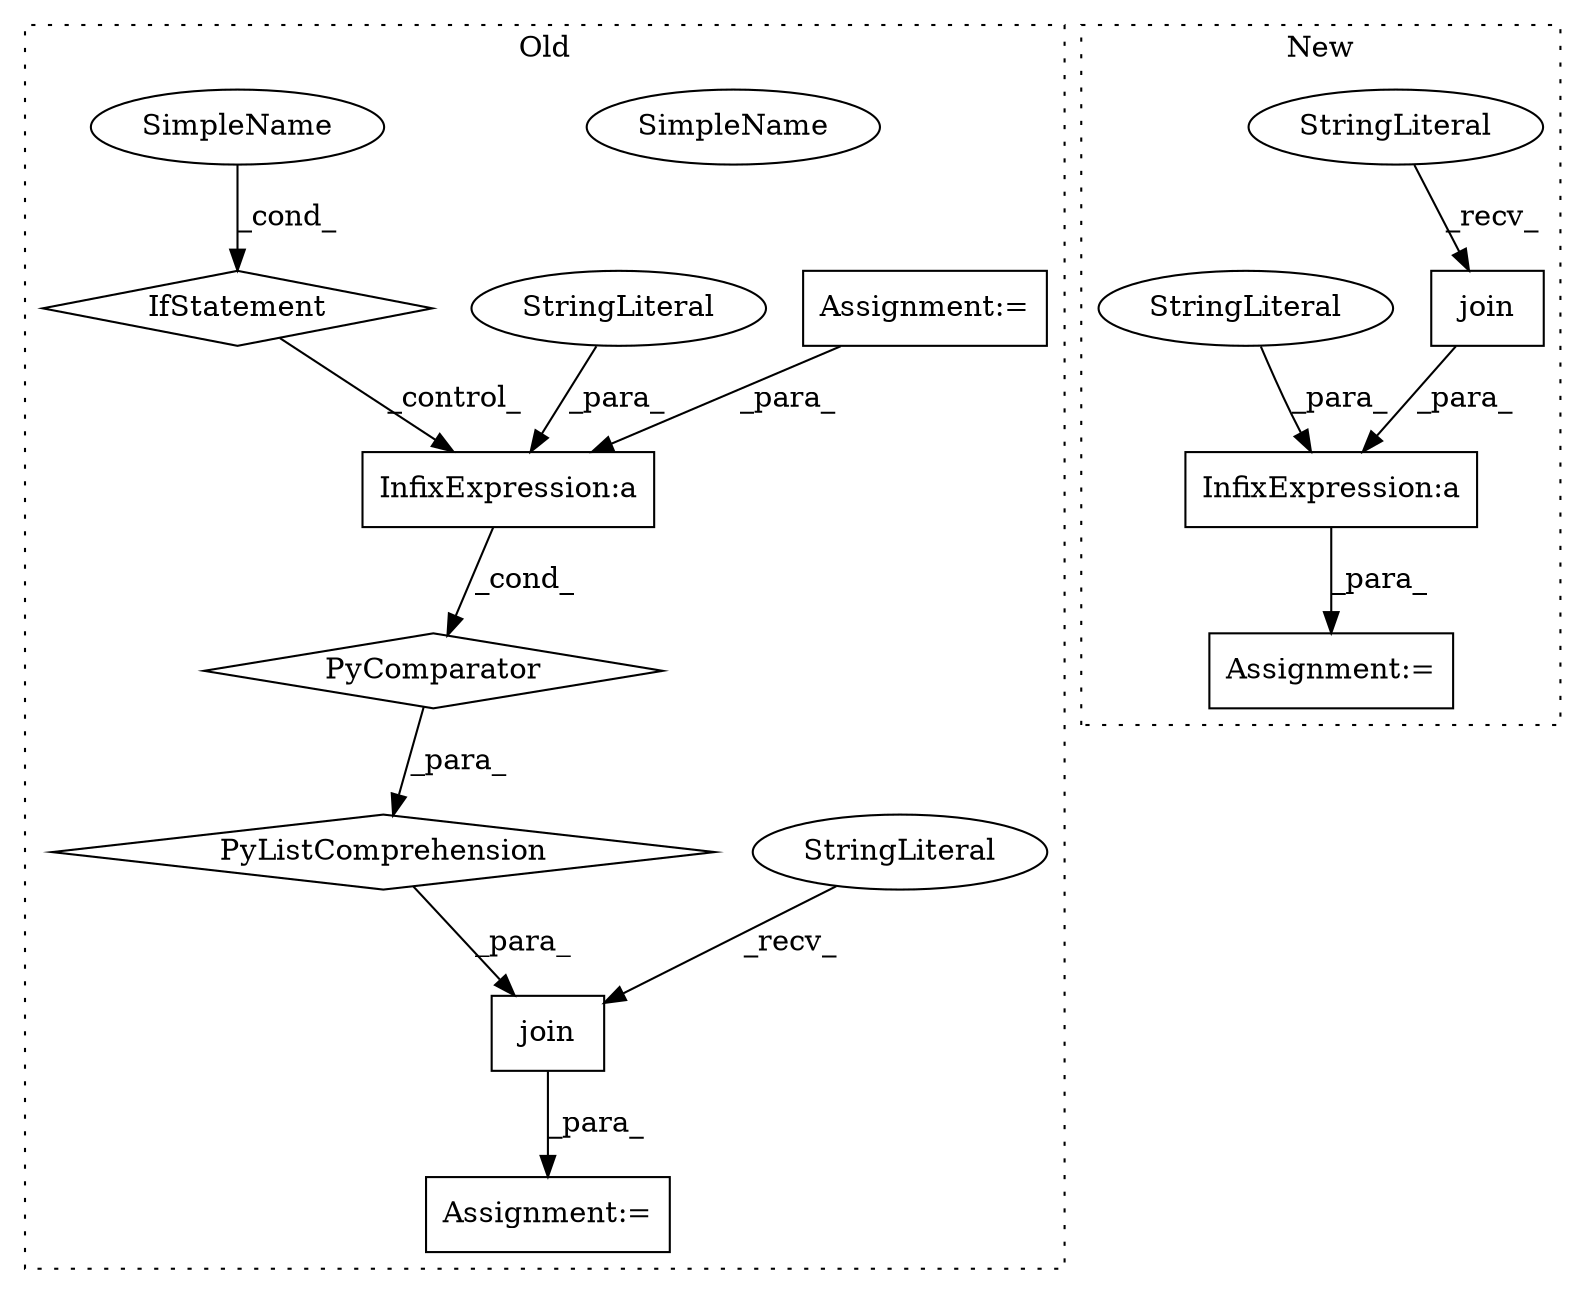 digraph G {
subgraph cluster0 {
1 [label="PyListComprehension" a="109" s="750" l="110" shape="diamond"];
3 [label="PyComparator" a="113" s="825" l="27" shape="diamond"];
4 [label="Assignment:=" a="7" s="825" l="27" shape="box"];
5 [label="Assignment:=" a="7" s="607" l="1" shape="box"];
8 [label="join" a="32" s="734,860" l="16,-5" shape="box"];
9 [label="StringLiteral" a="45" s="723" l="10" shape="ellipse"];
10 [label="InfixExpression:a" a="27" s="756" l="3" shape="box"];
11 [label="IfStatement" a="25" s="825" l="27" shape="diamond"];
12 [label="SimpleName" a="42" s="847" l="5" shape="ellipse"];
13 [label="StringLiteral" a="45" s="751" l="5" shape="ellipse"];
16 [label="SimpleName" a="42" s="847" l="5" shape="ellipse"];
label = "Old";
style="dotted";
}
subgraph cluster1 {
2 [label="join" a="32" s="1060,1195" l="14,-3" shape="box"];
6 [label="StringLiteral" a="45" s="1055" l="4" shape="ellipse"];
7 [label="Assignment:=" a="7" s="1203" l="1" shape="box"];
14 [label="InfixExpression:a" a="27" s="1294" l="8" shape="box"];
15 [label="StringLiteral" a="45" s="1205" l="89" shape="ellipse"];
label = "New";
style="dotted";
}
1 -> 8 [label="_para_"];
2 -> 14 [label="_para_"];
3 -> 1 [label="_para_"];
4 -> 10 [label="_para_"];
6 -> 2 [label="_recv_"];
8 -> 5 [label="_para_"];
9 -> 8 [label="_recv_"];
10 -> 3 [label="_cond_"];
11 -> 10 [label="_control_"];
13 -> 10 [label="_para_"];
14 -> 7 [label="_para_"];
15 -> 14 [label="_para_"];
16 -> 11 [label="_cond_"];
}